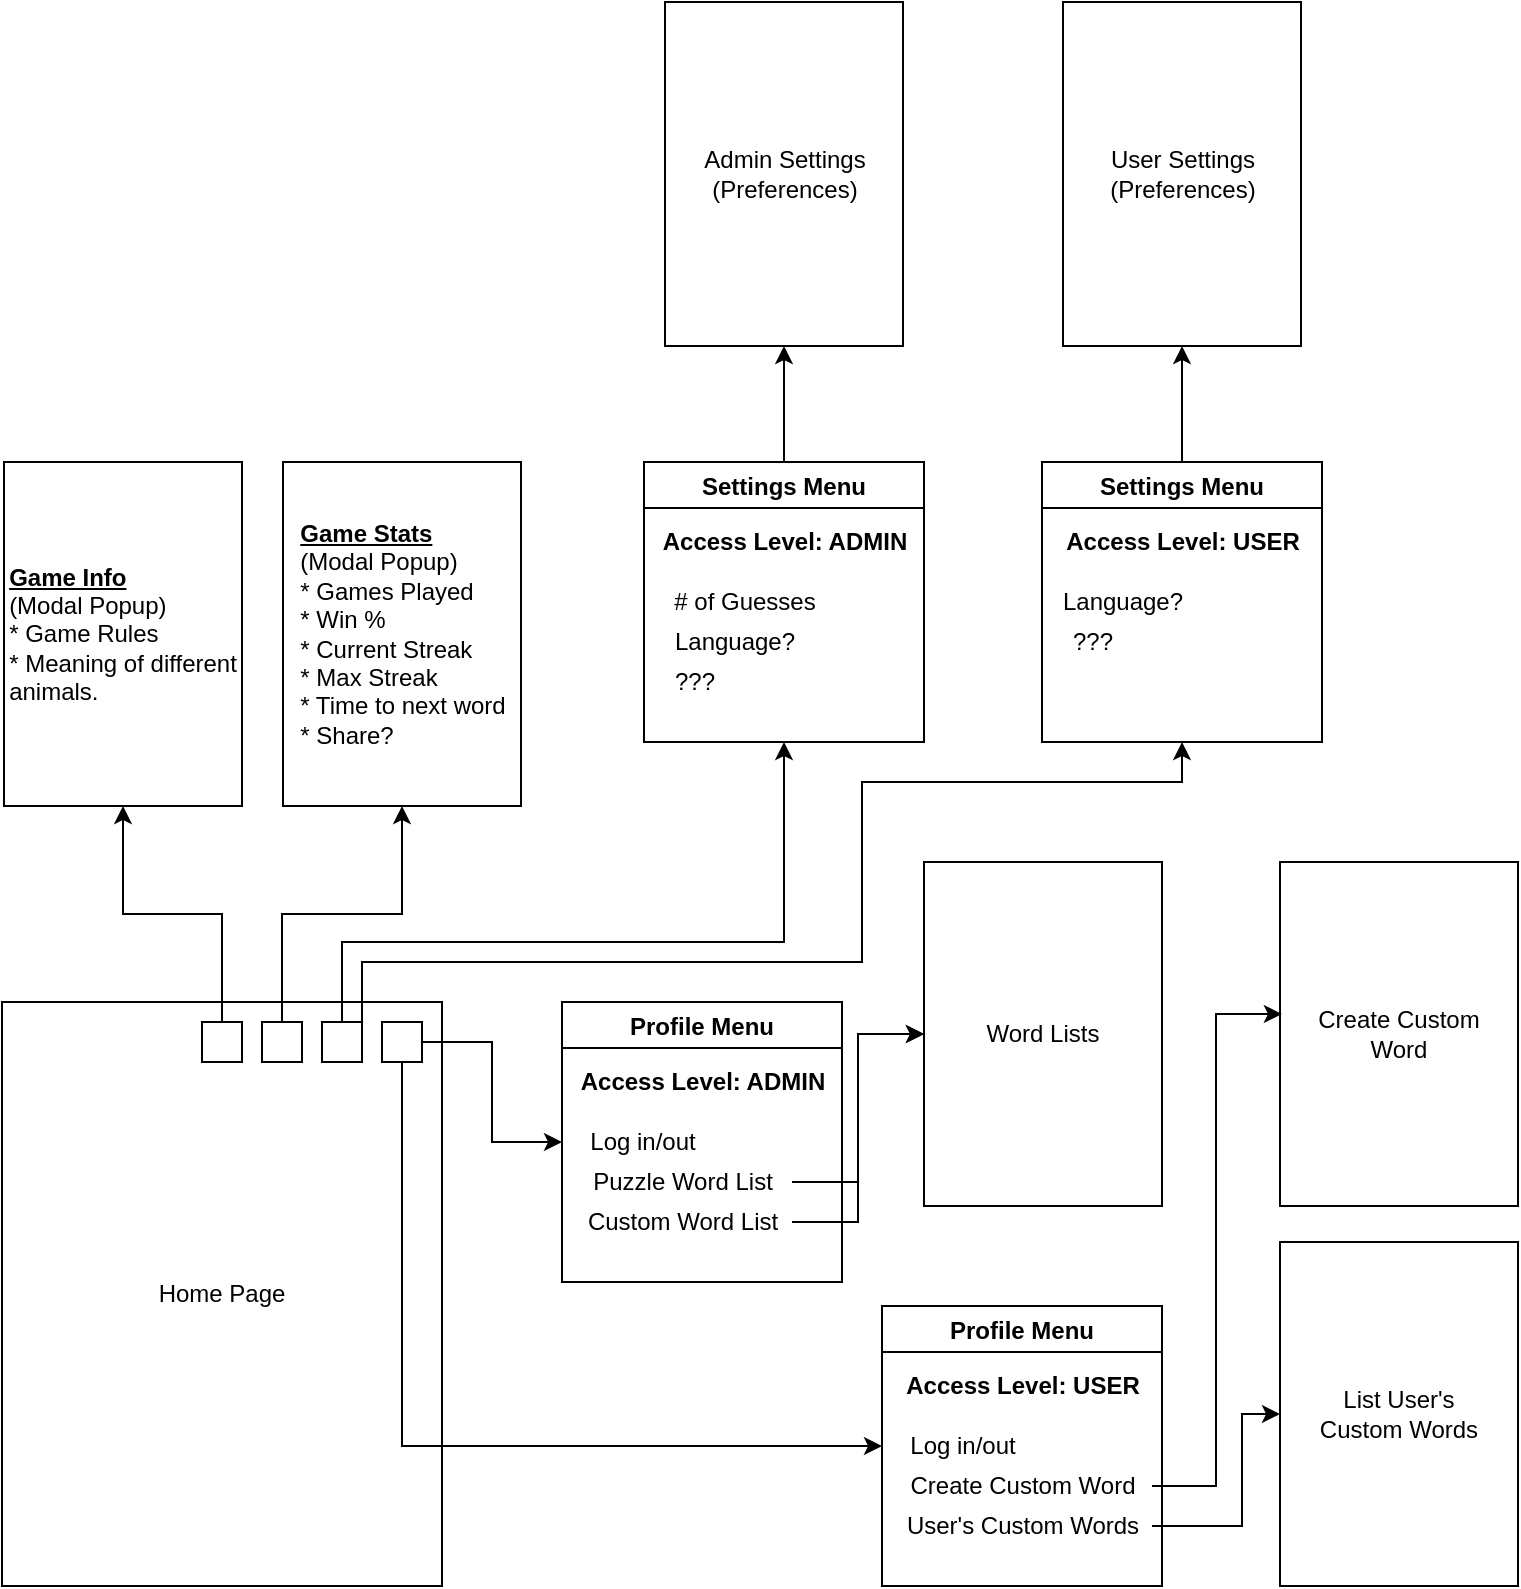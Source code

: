 <mxfile version="17.4.0" type="device"><diagram id="vfn2R-Ocn6KZ5ASvAaXr" name="Page-1"><mxGraphModel dx="1422" dy="796" grid="1" gridSize="10" guides="1" tooltips="1" connect="1" arrows="1" fold="1" page="1" pageScale="1" pageWidth="850" pageHeight="1100" math="0" shadow="0"><root><mxCell id="0"/><mxCell id="1" parent="0"/><mxCell id="8xNvSrdHW4Jh8ozpFUaJ-2" value="Home Page" style="rounded=0;whiteSpace=wrap;html=1;direction=south;" vertex="1" parent="1"><mxGeometry x="46" y="654" width="220" height="292" as="geometry"/></mxCell><mxCell id="8xNvSrdHW4Jh8ozpFUaJ-49" style="edgeStyle=orthogonalEdgeStyle;rounded=0;orthogonalLoop=1;jettySize=auto;html=1;exitX=1;exitY=0.5;exitDx=0;exitDy=0;entryX=0;entryY=0.5;entryDx=0;entryDy=0;" edge="1" parent="1" source="8xNvSrdHW4Jh8ozpFUaJ-10" target="8xNvSrdHW4Jh8ozpFUaJ-19"><mxGeometry relative="1" as="geometry"/></mxCell><mxCell id="8xNvSrdHW4Jh8ozpFUaJ-50" style="edgeStyle=orthogonalEdgeStyle;rounded=0;orthogonalLoop=1;jettySize=auto;html=1;exitX=0.5;exitY=1;exitDx=0;exitDy=0;entryX=0;entryY=0.5;entryDx=0;entryDy=0;" edge="1" parent="1" source="8xNvSrdHW4Jh8ozpFUaJ-10" target="8xNvSrdHW4Jh8ozpFUaJ-24"><mxGeometry relative="1" as="geometry"/></mxCell><mxCell id="8xNvSrdHW4Jh8ozpFUaJ-10" value="" style="whiteSpace=wrap;html=1;aspect=fixed;" vertex="1" parent="1"><mxGeometry x="236" y="664" width="20" height="20" as="geometry"/></mxCell><mxCell id="8xNvSrdHW4Jh8ozpFUaJ-45" style="edgeStyle=orthogonalEdgeStyle;rounded=0;orthogonalLoop=1;jettySize=auto;html=1;exitX=0.5;exitY=0;exitDx=0;exitDy=0;entryX=1;entryY=0.5;entryDx=0;entryDy=0;" edge="1" parent="1" source="8xNvSrdHW4Jh8ozpFUaJ-11" target="8xNvSrdHW4Jh8ozpFUaJ-43"><mxGeometry relative="1" as="geometry"/></mxCell><mxCell id="8xNvSrdHW4Jh8ozpFUaJ-11" value="" style="whiteSpace=wrap;html=1;aspect=fixed;" vertex="1" parent="1"><mxGeometry x="146" y="664" width="20" height="20" as="geometry"/></mxCell><mxCell id="8xNvSrdHW4Jh8ozpFUaJ-46" style="edgeStyle=orthogonalEdgeStyle;rounded=0;orthogonalLoop=1;jettySize=auto;html=1;exitX=0.5;exitY=0;exitDx=0;exitDy=0;entryX=1;entryY=0.5;entryDx=0;entryDy=0;" edge="1" parent="1" source="8xNvSrdHW4Jh8ozpFUaJ-12" target="8xNvSrdHW4Jh8ozpFUaJ-32"><mxGeometry relative="1" as="geometry"/></mxCell><mxCell id="8xNvSrdHW4Jh8ozpFUaJ-12" value="" style="whiteSpace=wrap;html=1;aspect=fixed;" vertex="1" parent="1"><mxGeometry x="176" y="664" width="20" height="20" as="geometry"/></mxCell><mxCell id="8xNvSrdHW4Jh8ozpFUaJ-58" style="edgeStyle=orthogonalEdgeStyle;rounded=0;orthogonalLoop=1;jettySize=auto;html=1;exitX=0.5;exitY=0;exitDx=0;exitDy=0;entryX=0.5;entryY=1;entryDx=0;entryDy=0;" edge="1" parent="1" source="8xNvSrdHW4Jh8ozpFUaJ-13" target="8xNvSrdHW4Jh8ozpFUaJ-33"><mxGeometry relative="1" as="geometry"><Array as="points"><mxPoint x="216" y="624"/><mxPoint x="437" y="624"/></Array></mxGeometry></mxCell><mxCell id="8xNvSrdHW4Jh8ozpFUaJ-59" style="edgeStyle=orthogonalEdgeStyle;rounded=0;orthogonalLoop=1;jettySize=auto;html=1;exitX=1;exitY=0.5;exitDx=0;exitDy=0;entryX=0.5;entryY=1;entryDx=0;entryDy=0;" edge="1" parent="1" source="8xNvSrdHW4Jh8ozpFUaJ-13" target="8xNvSrdHW4Jh8ozpFUaJ-38"><mxGeometry relative="1" as="geometry"><Array as="points"><mxPoint x="226" y="634"/><mxPoint x="476" y="634"/><mxPoint x="476" y="544"/><mxPoint x="636" y="544"/></Array></mxGeometry></mxCell><mxCell id="8xNvSrdHW4Jh8ozpFUaJ-13" value="" style="whiteSpace=wrap;html=1;aspect=fixed;" vertex="1" parent="1"><mxGeometry x="206" y="664" width="20" height="20" as="geometry"/></mxCell><mxCell id="8xNvSrdHW4Jh8ozpFUaJ-19" value="Profile Menu" style="swimlane;" vertex="1" parent="1"><mxGeometry x="326" y="654" width="140" height="140" as="geometry"/></mxCell><mxCell id="8xNvSrdHW4Jh8ozpFUaJ-20" value="&lt;b&gt;Access Level: ADMIN&lt;/b&gt;" style="text;html=1;align=center;verticalAlign=middle;resizable=0;points=[];autosize=1;strokeColor=none;fillColor=none;" vertex="1" parent="8xNvSrdHW4Jh8ozpFUaJ-19"><mxGeometry y="30" width="140" height="20" as="geometry"/></mxCell><mxCell id="8xNvSrdHW4Jh8ozpFUaJ-22" value="Puzzle Word List" style="text;html=1;align=center;verticalAlign=middle;resizable=0;points=[];autosize=1;strokeColor=none;fillColor=none;" vertex="1" parent="8xNvSrdHW4Jh8ozpFUaJ-19"><mxGeometry x="5" y="80" width="110" height="20" as="geometry"/></mxCell><mxCell id="8xNvSrdHW4Jh8ozpFUaJ-23" value="Custom Word List" style="text;html=1;align=center;verticalAlign=middle;resizable=0;points=[];autosize=1;strokeColor=none;fillColor=none;" vertex="1" parent="8xNvSrdHW4Jh8ozpFUaJ-19"><mxGeometry x="5" y="100" width="110" height="20" as="geometry"/></mxCell><mxCell id="8xNvSrdHW4Jh8ozpFUaJ-21" value="Log in/out" style="text;html=1;align=center;verticalAlign=middle;resizable=0;points=[];autosize=1;strokeColor=none;fillColor=none;" vertex="1" parent="8xNvSrdHW4Jh8ozpFUaJ-19"><mxGeometry x="5" y="60" width="70" height="20" as="geometry"/></mxCell><mxCell id="8xNvSrdHW4Jh8ozpFUaJ-24" value="Profile Menu" style="swimlane;" vertex="1" parent="1"><mxGeometry x="486" y="806" width="140" height="140" as="geometry"/></mxCell><mxCell id="8xNvSrdHW4Jh8ozpFUaJ-25" value="&lt;b&gt;Access Level: USER&lt;/b&gt;" style="text;html=1;align=center;verticalAlign=middle;resizable=0;points=[];autosize=1;strokeColor=none;fillColor=none;" vertex="1" parent="8xNvSrdHW4Jh8ozpFUaJ-24"><mxGeometry x="5" y="30" width="130" height="20" as="geometry"/></mxCell><mxCell id="8xNvSrdHW4Jh8ozpFUaJ-26" value="Create Custom Word" style="text;html=1;align=center;verticalAlign=middle;resizable=0;points=[];autosize=1;strokeColor=none;fillColor=none;" vertex="1" parent="8xNvSrdHW4Jh8ozpFUaJ-24"><mxGeometry x="5" y="80" width="130" height="20" as="geometry"/></mxCell><mxCell id="8xNvSrdHW4Jh8ozpFUaJ-27" value="User's Custom Words" style="text;html=1;align=center;verticalAlign=middle;resizable=0;points=[];autosize=1;strokeColor=none;fillColor=none;" vertex="1" parent="8xNvSrdHW4Jh8ozpFUaJ-24"><mxGeometry x="5" y="100" width="130" height="20" as="geometry"/></mxCell><mxCell id="8xNvSrdHW4Jh8ozpFUaJ-28" value="Log in/out" style="text;html=1;align=center;verticalAlign=middle;resizable=0;points=[];autosize=1;strokeColor=none;fillColor=none;" vertex="1" parent="8xNvSrdHW4Jh8ozpFUaJ-24"><mxGeometry x="5" y="60" width="70" height="20" as="geometry"/></mxCell><mxCell id="8xNvSrdHW4Jh8ozpFUaJ-29" value="Word Lists" style="rounded=0;whiteSpace=wrap;html=1;direction=south;" vertex="1" parent="1"><mxGeometry x="507" y="584" width="119" height="172" as="geometry"/></mxCell><mxCell id="8xNvSrdHW4Jh8ozpFUaJ-30" value="Create Custom &lt;br&gt;Word" style="rounded=0;whiteSpace=wrap;html=1;direction=south;" vertex="1" parent="1"><mxGeometry x="685" y="584" width="119" height="172" as="geometry"/></mxCell><mxCell id="8xNvSrdHW4Jh8ozpFUaJ-31" value="List User's&lt;br&gt;Custom Words" style="rounded=0;whiteSpace=wrap;html=1;direction=south;" vertex="1" parent="1"><mxGeometry x="685" y="774" width="119" height="172" as="geometry"/></mxCell><mxCell id="8xNvSrdHW4Jh8ozpFUaJ-32" value="&lt;div style=&quot;text-align: left&quot;&gt;&lt;span&gt;&lt;b&gt;&lt;u&gt;Game Stats&lt;/u&gt;&lt;/b&gt;&lt;/span&gt;&lt;/div&gt;&lt;div style=&quot;text-align: left&quot;&gt;&lt;span&gt;(Modal Popup)&lt;/span&gt;&lt;/div&gt;&lt;div style=&quot;text-align: left&quot;&gt;&lt;span&gt;* Games Played&lt;/span&gt;&lt;/div&gt;&lt;div style=&quot;text-align: left&quot;&gt;&lt;span&gt;* Win %&lt;/span&gt;&lt;/div&gt;&lt;div style=&quot;text-align: left&quot;&gt;&lt;span&gt;* Current Streak&lt;/span&gt;&lt;/div&gt;&lt;div style=&quot;text-align: left&quot;&gt;&lt;span&gt;* Max Streak&lt;/span&gt;&lt;/div&gt;&lt;div style=&quot;text-align: left&quot;&gt;&lt;span&gt;* Time to next word&lt;/span&gt;&lt;/div&gt;&lt;div style=&quot;text-align: left&quot;&gt;&lt;span&gt;* Share?&lt;/span&gt;&lt;/div&gt;" style="rounded=0;whiteSpace=wrap;html=1;direction=south;" vertex="1" parent="1"><mxGeometry x="186.5" y="384" width="119" height="172" as="geometry"/></mxCell><mxCell id="8xNvSrdHW4Jh8ozpFUaJ-62" style="edgeStyle=orthogonalEdgeStyle;rounded=0;orthogonalLoop=1;jettySize=auto;html=1;exitX=0.5;exitY=0;exitDx=0;exitDy=0;entryX=1;entryY=0.5;entryDx=0;entryDy=0;" edge="1" parent="1" source="8xNvSrdHW4Jh8ozpFUaJ-33" target="8xNvSrdHW4Jh8ozpFUaJ-61"><mxGeometry relative="1" as="geometry"/></mxCell><mxCell id="8xNvSrdHW4Jh8ozpFUaJ-33" value="Settings Menu" style="swimlane;" vertex="1" parent="1"><mxGeometry x="367" y="384" width="140" height="140" as="geometry"/></mxCell><mxCell id="8xNvSrdHW4Jh8ozpFUaJ-34" value="&lt;b&gt;Access Level: ADMIN&lt;/b&gt;" style="text;html=1;align=center;verticalAlign=middle;resizable=0;points=[];autosize=1;strokeColor=none;fillColor=none;" vertex="1" parent="8xNvSrdHW4Jh8ozpFUaJ-33"><mxGeometry y="30" width="140" height="20" as="geometry"/></mxCell><mxCell id="8xNvSrdHW4Jh8ozpFUaJ-35" value="Language?" style="text;html=1;align=center;verticalAlign=middle;resizable=0;points=[];autosize=1;strokeColor=none;fillColor=none;" vertex="1" parent="8xNvSrdHW4Jh8ozpFUaJ-33"><mxGeometry x="5" y="80" width="80" height="20" as="geometry"/></mxCell><mxCell id="8xNvSrdHW4Jh8ozpFUaJ-36" value="???" style="text;html=1;align=center;verticalAlign=middle;resizable=0;points=[];autosize=1;strokeColor=none;fillColor=none;" vertex="1" parent="8xNvSrdHW4Jh8ozpFUaJ-33"><mxGeometry x="5" y="100" width="40" height="20" as="geometry"/></mxCell><mxCell id="8xNvSrdHW4Jh8ozpFUaJ-37" value="# of Guesses" style="text;html=1;align=center;verticalAlign=middle;resizable=0;points=[];autosize=1;strokeColor=none;fillColor=none;" vertex="1" parent="8xNvSrdHW4Jh8ozpFUaJ-33"><mxGeometry x="5" y="60" width="90" height="20" as="geometry"/></mxCell><mxCell id="8xNvSrdHW4Jh8ozpFUaJ-63" style="edgeStyle=orthogonalEdgeStyle;rounded=0;orthogonalLoop=1;jettySize=auto;html=1;exitX=0.5;exitY=0;exitDx=0;exitDy=0;entryX=1;entryY=0.5;entryDx=0;entryDy=0;" edge="1" parent="1" source="8xNvSrdHW4Jh8ozpFUaJ-38" target="8xNvSrdHW4Jh8ozpFUaJ-60"><mxGeometry relative="1" as="geometry"/></mxCell><mxCell id="8xNvSrdHW4Jh8ozpFUaJ-38" value="Settings Menu" style="swimlane;" vertex="1" parent="1"><mxGeometry x="566" y="384" width="140" height="140" as="geometry"/></mxCell><mxCell id="8xNvSrdHW4Jh8ozpFUaJ-39" value="&lt;b&gt;Access Level: USER&lt;/b&gt;" style="text;html=1;align=center;verticalAlign=middle;resizable=0;points=[];autosize=1;strokeColor=none;fillColor=none;" vertex="1" parent="8xNvSrdHW4Jh8ozpFUaJ-38"><mxGeometry x="5" y="30" width="130" height="20" as="geometry"/></mxCell><mxCell id="8xNvSrdHW4Jh8ozpFUaJ-40" value="???" style="text;html=1;align=center;verticalAlign=middle;resizable=0;points=[];autosize=1;strokeColor=none;fillColor=none;" vertex="1" parent="8xNvSrdHW4Jh8ozpFUaJ-38"><mxGeometry x="5" y="80" width="40" height="20" as="geometry"/></mxCell><mxCell id="8xNvSrdHW4Jh8ozpFUaJ-42" value="Language?" style="text;html=1;align=center;verticalAlign=middle;resizable=0;points=[];autosize=1;strokeColor=none;fillColor=none;" vertex="1" parent="8xNvSrdHW4Jh8ozpFUaJ-38"><mxGeometry y="60" width="80" height="20" as="geometry"/></mxCell><mxCell id="8xNvSrdHW4Jh8ozpFUaJ-43" value="&lt;div style=&quot;text-align: left&quot;&gt;&lt;span&gt;&lt;b&gt;&lt;u&gt;Game Info&lt;/u&gt;&lt;/b&gt;&lt;/span&gt;&lt;/div&gt;&lt;div style=&quot;text-align: left&quot;&gt;&lt;span&gt;(Modal Popup)&lt;/span&gt;&lt;/div&gt;&lt;div style=&quot;text-align: left&quot;&gt;&lt;span&gt;* Game Rules&lt;/span&gt;&lt;/div&gt;&lt;div style=&quot;text-align: left&quot;&gt;&lt;span&gt;* Meaning of different&lt;/span&gt;&lt;/div&gt;&lt;div style=&quot;text-align: left&quot;&gt;&lt;span&gt;animals.&lt;/span&gt;&lt;/div&gt;" style="rounded=0;whiteSpace=wrap;html=1;direction=south;" vertex="1" parent="1"><mxGeometry x="47" y="384" width="119" height="172" as="geometry"/></mxCell><mxCell id="8xNvSrdHW4Jh8ozpFUaJ-54" style="edgeStyle=orthogonalEdgeStyle;rounded=0;orthogonalLoop=1;jettySize=auto;html=1;entryX=0.5;entryY=1;entryDx=0;entryDy=0;" edge="1" parent="1" source="8xNvSrdHW4Jh8ozpFUaJ-22" target="8xNvSrdHW4Jh8ozpFUaJ-29"><mxGeometry relative="1" as="geometry"/></mxCell><mxCell id="8xNvSrdHW4Jh8ozpFUaJ-55" style="edgeStyle=orthogonalEdgeStyle;rounded=0;orthogonalLoop=1;jettySize=auto;html=1;entryX=0.5;entryY=1;entryDx=0;entryDy=0;" edge="1" parent="1" source="8xNvSrdHW4Jh8ozpFUaJ-23" target="8xNvSrdHW4Jh8ozpFUaJ-29"><mxGeometry relative="1" as="geometry"/></mxCell><mxCell id="8xNvSrdHW4Jh8ozpFUaJ-56" style="edgeStyle=orthogonalEdgeStyle;rounded=0;orthogonalLoop=1;jettySize=auto;html=1;entryX=0.442;entryY=0.992;entryDx=0;entryDy=0;entryPerimeter=0;" edge="1" parent="1" source="8xNvSrdHW4Jh8ozpFUaJ-26" target="8xNvSrdHW4Jh8ozpFUaJ-30"><mxGeometry relative="1" as="geometry"/></mxCell><mxCell id="8xNvSrdHW4Jh8ozpFUaJ-57" style="edgeStyle=orthogonalEdgeStyle;rounded=0;orthogonalLoop=1;jettySize=auto;html=1;entryX=0.5;entryY=1;entryDx=0;entryDy=0;" edge="1" parent="1" source="8xNvSrdHW4Jh8ozpFUaJ-27" target="8xNvSrdHW4Jh8ozpFUaJ-31"><mxGeometry relative="1" as="geometry"><Array as="points"><mxPoint x="666" y="916"/><mxPoint x="666" y="860"/></Array></mxGeometry></mxCell><mxCell id="8xNvSrdHW4Jh8ozpFUaJ-60" value="User Settings&lt;br&gt;(Preferences)" style="rounded=0;whiteSpace=wrap;html=1;direction=south;" vertex="1" parent="1"><mxGeometry x="576.5" y="154" width="119" height="172" as="geometry"/></mxCell><mxCell id="8xNvSrdHW4Jh8ozpFUaJ-61" value="Admin Settings&lt;br&gt;(Preferences)" style="rounded=0;whiteSpace=wrap;html=1;direction=south;" vertex="1" parent="1"><mxGeometry x="377.5" y="154" width="119" height="172" as="geometry"/></mxCell></root></mxGraphModel></diagram></mxfile>